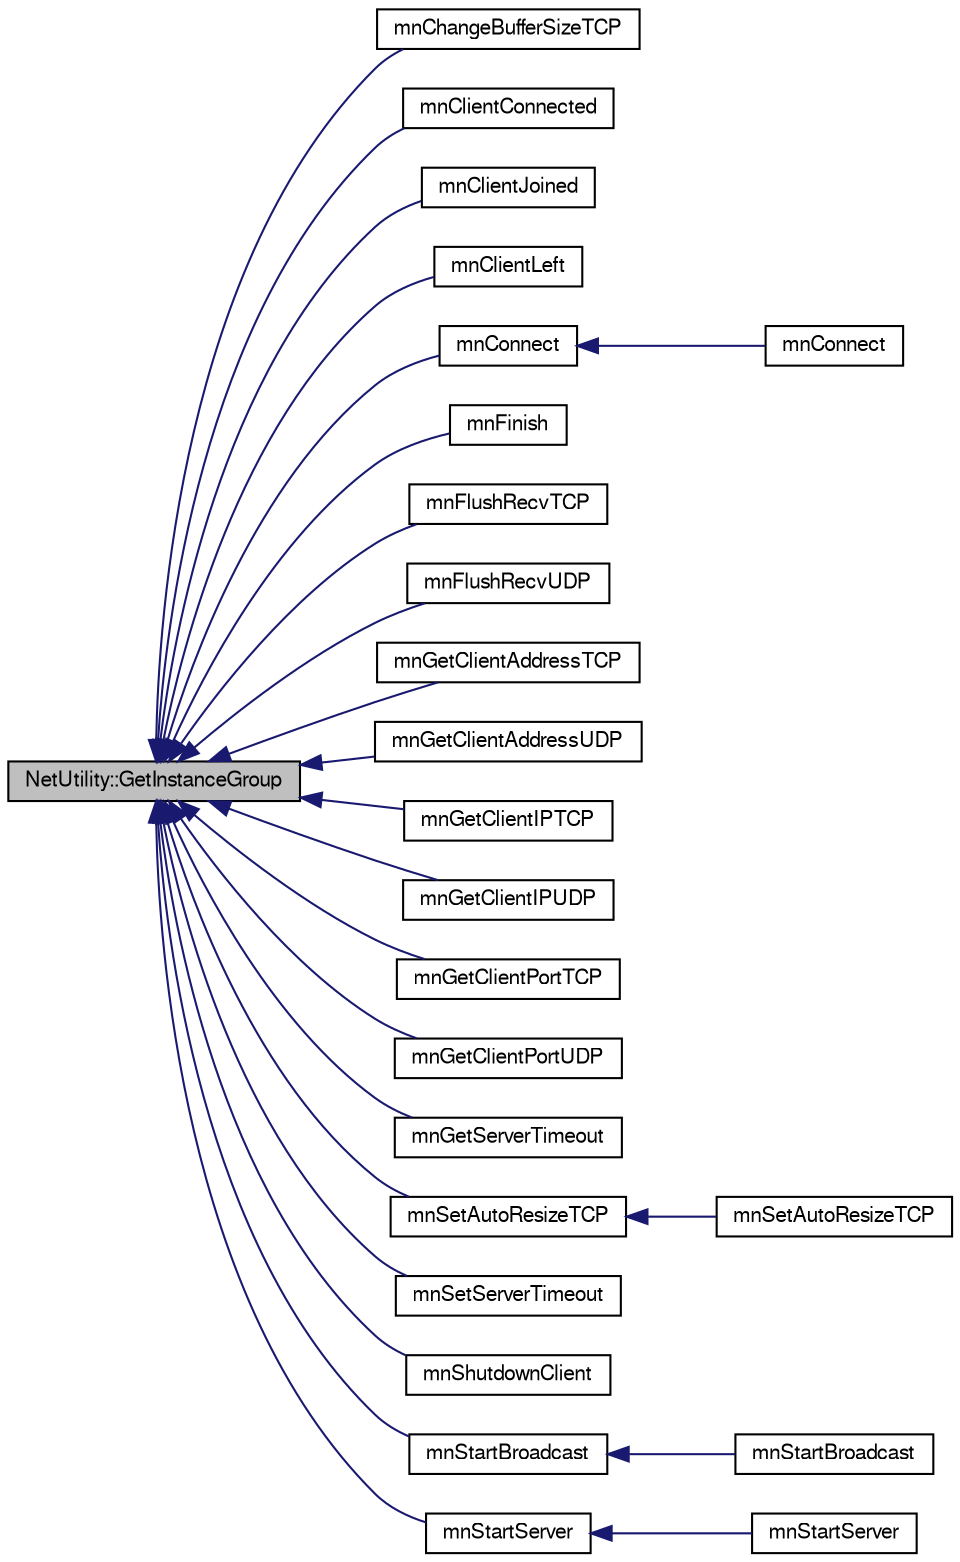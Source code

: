 digraph G
{
  edge [fontname="FreeSans",fontsize="10",labelfontname="FreeSans",labelfontsize="10"];
  node [fontname="FreeSans",fontsize="10",shape=record];
  rankdir=LR;
  Node1 [label="NetUtility::GetInstanceGroup",height=0.2,width=0.4,color="black", fillcolor="grey75", style="filled" fontcolor="black"];
  Node1 -> Node2 [dir=back,color="midnightblue",fontsize="10",style="solid",fontname="FreeSans"];
  Node2 [label="mnChangeBufferSizeTCP",height=0.2,width=0.4,color="black", fillcolor="white", style="filled",URL="$group__proc_commands.html#ga45512c25fa483ff9d9d12f486dd225dd"];
  Node1 -> Node3 [dir=back,color="midnightblue",fontsize="10",style="solid",fontname="FreeSans"];
  Node3 [label="mnClientConnected",height=0.2,width=0.4,color="black", fillcolor="white", style="filled",URL="$group__proc_commands.html#ga06bd89fdaf152806f4c2f3a9b4abfae0"];
  Node1 -> Node4 [dir=back,color="midnightblue",fontsize="10",style="solid",fontname="FreeSans"];
  Node4 [label="mnClientJoined",height=0.2,width=0.4,color="black", fillcolor="white", style="filled",URL="$group__proc_commands.html#gaaf4e027be8ee358936898816fa653562"];
  Node1 -> Node5 [dir=back,color="midnightblue",fontsize="10",style="solid",fontname="FreeSans"];
  Node5 [label="mnClientLeft",height=0.2,width=0.4,color="black", fillcolor="white", style="filled",URL="$group__proc_commands.html#ga66a67e72dab31e11fe04f7673767af96"];
  Node1 -> Node6 [dir=back,color="midnightblue",fontsize="10",style="solid",fontname="FreeSans"];
  Node6 [label="mnConnect",height=0.2,width=0.4,color="black", fillcolor="white", style="filled",URL="$group__proc_commands.html#ga6ffd3536c34f39d9cacd3eb06cf41d79"];
  Node6 -> Node7 [dir=back,color="midnightblue",fontsize="10",style="solid",fontname="FreeSans"];
  Node7 [label="mnConnect",height=0.2,width=0.4,color="black", fillcolor="white", style="filled",URL="$group__proc_commands.html#ga601b506b062a594ea02a44502a7b4d0f"];
  Node1 -> Node8 [dir=back,color="midnightblue",fontsize="10",style="solid",fontname="FreeSans"];
  Node8 [label="mnFinish",height=0.2,width=0.4,color="black", fillcolor="white", style="filled",URL="$group__proc_commands.html#gac852ff7aa925290861cbcc1fb95cd874"];
  Node1 -> Node9 [dir=back,color="midnightblue",fontsize="10",style="solid",fontname="FreeSans"];
  Node9 [label="mnFlushRecvTCP",height=0.2,width=0.4,color="black", fillcolor="white", style="filled",URL="$group__proc_commands.html#ga7c734249b65877579ed80cb604f3c638"];
  Node1 -> Node10 [dir=back,color="midnightblue",fontsize="10",style="solid",fontname="FreeSans"];
  Node10 [label="mnFlushRecvUDP",height=0.2,width=0.4,color="black", fillcolor="white", style="filled",URL="$group__proc_commands.html#ga7906f6bad100b8ac04f6fda92f78db37"];
  Node1 -> Node11 [dir=back,color="midnightblue",fontsize="10",style="solid",fontname="FreeSans"];
  Node11 [label="mnGetClientAddressTCP",height=0.2,width=0.4,color="black", fillcolor="white", style="filled",URL="$group__proc_commands.html#gaf609f471da0b48a6a955630a1e2dd6be"];
  Node1 -> Node12 [dir=back,color="midnightblue",fontsize="10",style="solid",fontname="FreeSans"];
  Node12 [label="mnGetClientAddressUDP",height=0.2,width=0.4,color="black", fillcolor="white", style="filled",URL="$group__proc_commands.html#gaebfce0412edce2520f8fd499308b2955"];
  Node1 -> Node13 [dir=back,color="midnightblue",fontsize="10",style="solid",fontname="FreeSans"];
  Node13 [label="mnGetClientIPTCP",height=0.2,width=0.4,color="black", fillcolor="white", style="filled",URL="$group__proc_commands.html#gaf4578bcfb95f1af86eb9b2e02c49296e"];
  Node1 -> Node14 [dir=back,color="midnightblue",fontsize="10",style="solid",fontname="FreeSans"];
  Node14 [label="mnGetClientIPUDP",height=0.2,width=0.4,color="black", fillcolor="white", style="filled",URL="$group__proc_commands.html#ga0d9b38d97906d466ce0070ef549860fe"];
  Node1 -> Node15 [dir=back,color="midnightblue",fontsize="10",style="solid",fontname="FreeSans"];
  Node15 [label="mnGetClientPortTCP",height=0.2,width=0.4,color="black", fillcolor="white", style="filled",URL="$group__proc_commands.html#gaf0c312f497ceedef50b30ad1d0cc625f"];
  Node1 -> Node16 [dir=back,color="midnightblue",fontsize="10",style="solid",fontname="FreeSans"];
  Node16 [label="mnGetClientPortUDP",height=0.2,width=0.4,color="black", fillcolor="white", style="filled",URL="$group__proc_commands.html#ga8604a4693616d0715e06c08416804297"];
  Node1 -> Node17 [dir=back,color="midnightblue",fontsize="10",style="solid",fontname="FreeSans"];
  Node17 [label="mnGetServerTimeout",height=0.2,width=0.4,color="black", fillcolor="white", style="filled",URL="$group__proc_commands.html#ga5b23e7eaa1da3078ae3d14fc53a6f21e"];
  Node1 -> Node18 [dir=back,color="midnightblue",fontsize="10",style="solid",fontname="FreeSans"];
  Node18 [label="mnSetAutoResizeTCP",height=0.2,width=0.4,color="black", fillcolor="white", style="filled",URL="$group__proc_commands.html#ga5b3a8551fa3dd795dc0c03556ebd7843"];
  Node18 -> Node19 [dir=back,color="midnightblue",fontsize="10",style="solid",fontname="FreeSans"];
  Node19 [label="mnSetAutoResizeTCP",height=0.2,width=0.4,color="black", fillcolor="white", style="filled",URL="$group__proc_commands.html#gae983cd10955864f015ea865a6d5f75de"];
  Node1 -> Node20 [dir=back,color="midnightblue",fontsize="10",style="solid",fontname="FreeSans"];
  Node20 [label="mnSetServerTimeout",height=0.2,width=0.4,color="black", fillcolor="white", style="filled",URL="$group__proc_commands.html#gaf5c7710b502024017c00563b640018c8"];
  Node1 -> Node21 [dir=back,color="midnightblue",fontsize="10",style="solid",fontname="FreeSans"];
  Node21 [label="mnShutdownClient",height=0.2,width=0.4,color="black", fillcolor="white", style="filled",URL="$group__proc_commands.html#ga6de40734944378fc47b970e82739e60b"];
  Node1 -> Node22 [dir=back,color="midnightblue",fontsize="10",style="solid",fontname="FreeSans"];
  Node22 [label="mnStartBroadcast",height=0.2,width=0.4,color="black", fillcolor="white", style="filled",URL="$group__proc_commands.html#ga6d38ae0c7de397bc81d86c4dc89690aa"];
  Node22 -> Node23 [dir=back,color="midnightblue",fontsize="10",style="solid",fontname="FreeSans"];
  Node23 [label="mnStartBroadcast",height=0.2,width=0.4,color="black", fillcolor="white", style="filled",URL="$group__proc_commands.html#ga4b8bcae5ef6c2c4f767c520d70f55111"];
  Node1 -> Node24 [dir=back,color="midnightblue",fontsize="10",style="solid",fontname="FreeSans"];
  Node24 [label="mnStartServer",height=0.2,width=0.4,color="black", fillcolor="white", style="filled",URL="$group__proc_commands.html#gac613edc6f09726bf3f105cdd0393539e"];
  Node24 -> Node25 [dir=back,color="midnightblue",fontsize="10",style="solid",fontname="FreeSans"];
  Node25 [label="mnStartServer",height=0.2,width=0.4,color="black", fillcolor="white", style="filled",URL="$group__proc_commands.html#ga51d3f53c0195b53dc5f73905230cf37e"];
}
